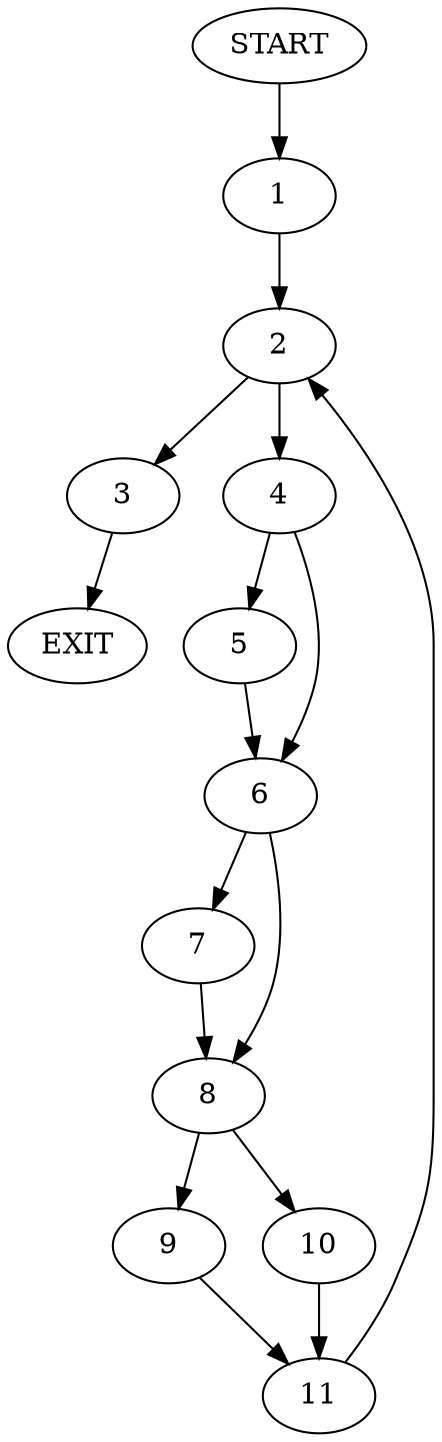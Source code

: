 digraph {
0 [label="START"]
12 [label="EXIT"]
0 -> 1
1 -> 2
2 -> 3
2 -> 4
4 -> 5
4 -> 6
3 -> 12
5 -> 6
6 -> 7
6 -> 8
7 -> 8
8 -> 9
8 -> 10
10 -> 11
9 -> 11
11 -> 2
}
